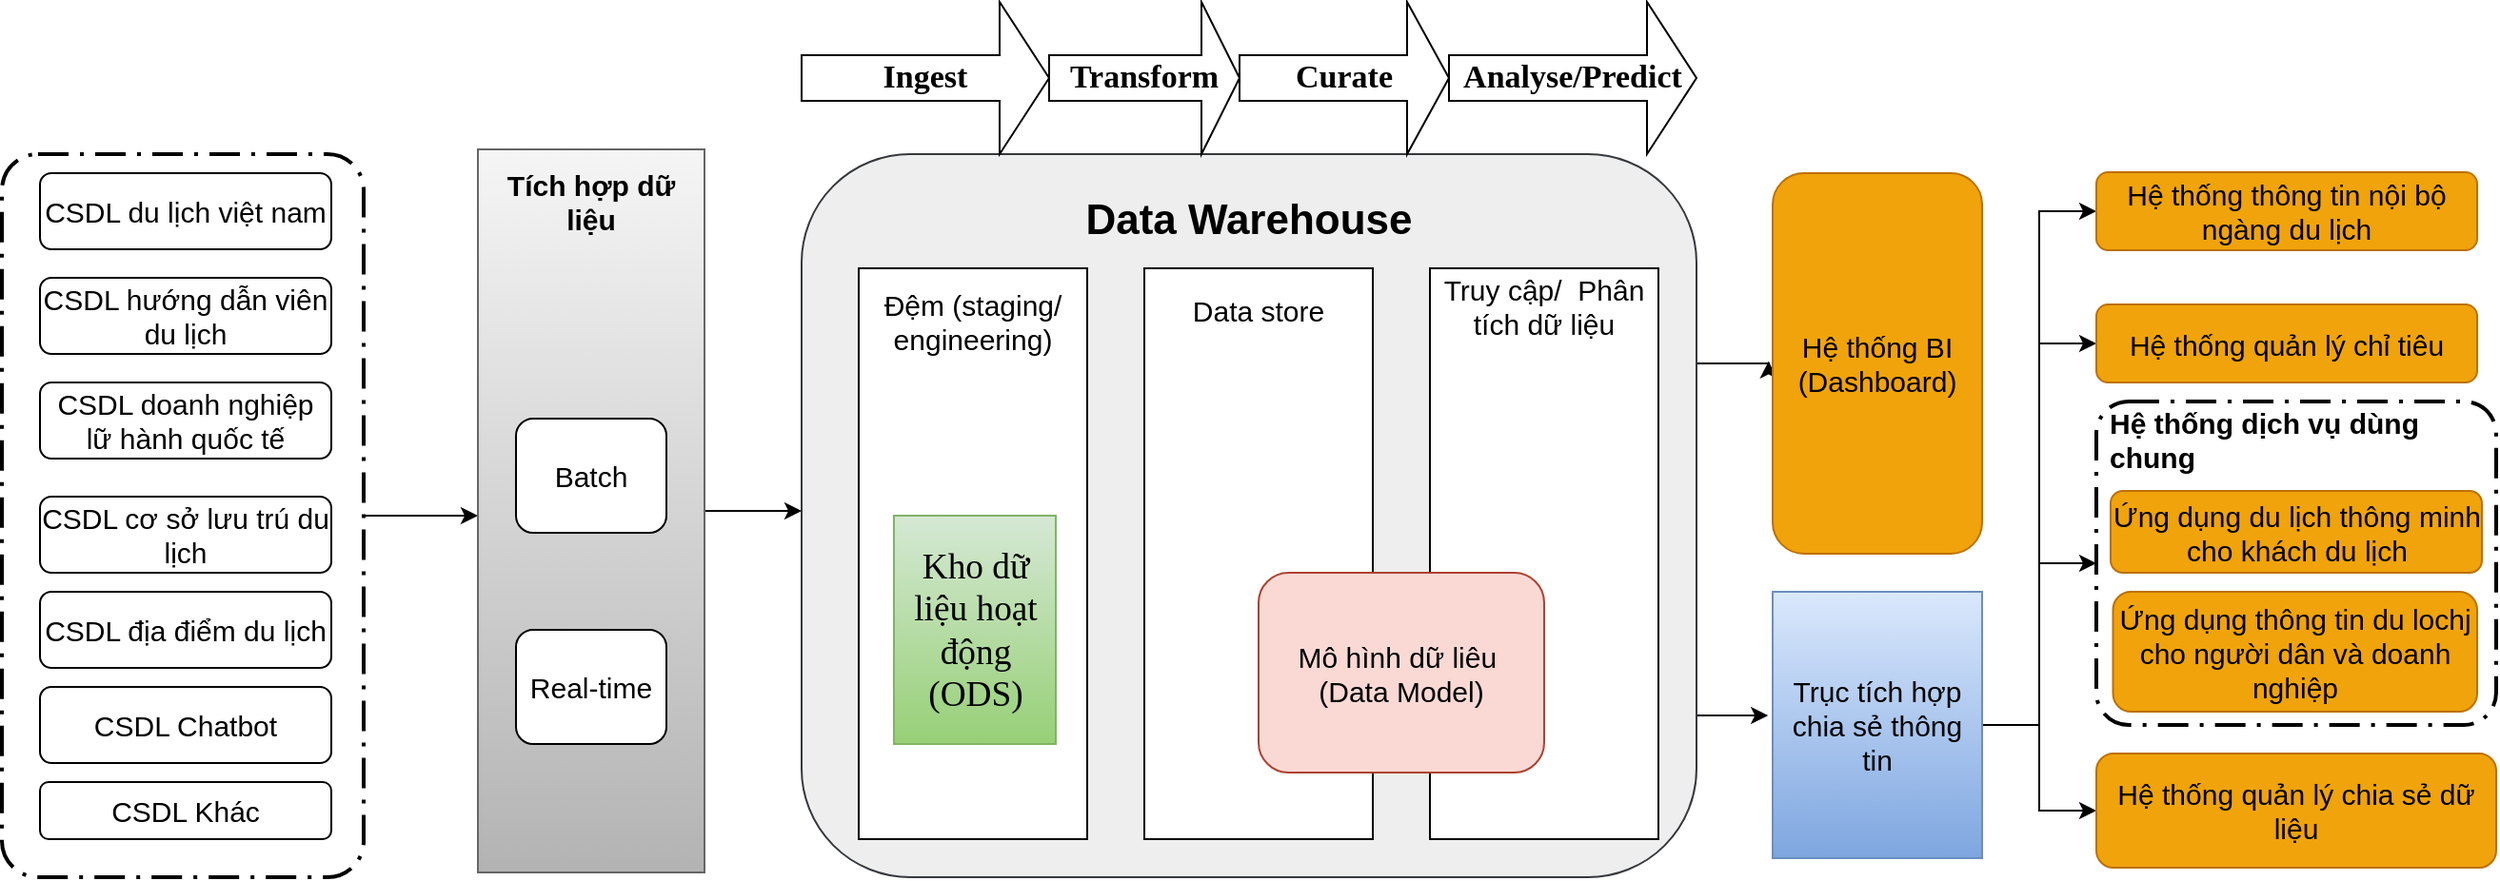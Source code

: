 <mxfile version="19.0.0" type="github" pages="2">
  <diagram id="1Qcaf6288ehqlXWWsb9V" name="Page-1">
    <mxGraphModel dx="1755" dy="1085" grid="1" gridSize="10" guides="1" tooltips="1" connect="1" arrows="1" fold="1" page="1" pageScale="1" pageWidth="850" pageHeight="1100" math="0" shadow="0">
      <root>
        <mxCell id="0" />
        <mxCell id="1" parent="0" />
        <mxCell id="Q7ZKkyx1FFSHODyDmSPV-23" style="edgeStyle=orthogonalEdgeStyle;rounded=0;orthogonalLoop=1;jettySize=auto;html=1;fontSize=15;" parent="1" source="yMdNidDc4UPwe0UghGcY-1" edge="1">
          <mxGeometry relative="1" as="geometry">
            <mxPoint x="310" y="310" as="targetPoint" />
          </mxGeometry>
        </mxCell>
        <mxCell id="yMdNidDc4UPwe0UghGcY-1" value="" style="points=[[0.25,0,0],[0.5,0,0],[0.75,0,0],[1,0.25,0],[1,0.5,0],[1,0.75,0],[0.75,1,0],[0.5,1,0],[0.25,1,0],[0,0.75,0],[0,0.5,0],[0,0.25,0]];rounded=1;arcSize=10;dashed=1;strokeColor=#000000;fillColor=none;gradientColor=none;dashPattern=8 3 1 3;strokeWidth=2;fontStyle=1;fontSize=20;" parent="1" vertex="1">
          <mxGeometry x="60" y="120" width="190" height="380" as="geometry" />
        </mxCell>
        <mxCell id="Q7ZKkyx1FFSHODyDmSPV-28" style="edgeStyle=orthogonalEdgeStyle;rounded=0;orthogonalLoop=1;jettySize=auto;html=1;exitX=1;exitY=0.75;exitDx=0;exitDy=0;entryX=-0.027;entryY=0.672;entryDx=0;entryDy=0;entryPerimeter=0;fontSize=15;" parent="1" edge="1">
          <mxGeometry relative="1" as="geometry">
            <mxPoint x="950" y="415" as="sourcePoint" />
            <mxPoint x="987.57" y="414.51" as="targetPoint" />
          </mxGeometry>
        </mxCell>
        <mxCell id="Z3dsv60K6eEqbvK3-hk6-17" style="edgeStyle=orthogonalEdgeStyle;rounded=0;orthogonalLoop=1;jettySize=auto;html=1;exitX=1;exitY=0.5;exitDx=0;exitDy=0;entryX=-0.019;entryY=0.894;entryDx=0;entryDy=0;entryPerimeter=0;fontSize=15;" edge="1" parent="1">
          <mxGeometry relative="1" as="geometry">
            <mxPoint x="950" y="230" as="sourcePoint" />
            <mxPoint x="987.91" y="228.8" as="targetPoint" />
          </mxGeometry>
        </mxCell>
        <mxCell id="yMdNidDc4UPwe0UghGcY-3" value="" style="rounded=1;whiteSpace=wrap;html=1;fillColor=#eeeeee;strokeColor=#36393d;" parent="1" vertex="1">
          <mxGeometry x="480" y="120" width="470" height="380" as="geometry" />
        </mxCell>
        <mxCell id="yMdNidDc4UPwe0UghGcY-4" value="&lt;font style=&quot;font-size: 22px&quot;&gt;&lt;b&gt;Data Warehouse&lt;/b&gt;&lt;/font&gt;" style="text;html=1;strokeColor=none;fillColor=none;align=center;verticalAlign=middle;whiteSpace=wrap;rounded=0;" parent="1" vertex="1">
          <mxGeometry x="500" y="140" width="430" height="30" as="geometry" />
        </mxCell>
        <mxCell id="yMdNidDc4UPwe0UghGcY-12" value="&lt;b&gt;&lt;font style=&quot;font-size: 17px;&quot;&gt;Ingest&lt;/font&gt;&lt;/b&gt;" style="shape=singleArrow;whiteSpace=wrap;html=1;fontFamily=Times New Roman;fontSize=14;" parent="1" vertex="1">
          <mxGeometry x="480" y="40" width="130" height="80" as="geometry" />
        </mxCell>
        <mxCell id="yMdNidDc4UPwe0UghGcY-13" value="&lt;b&gt;&lt;font style=&quot;font-size: 17px;&quot;&gt;Transform&lt;/font&gt;&lt;/b&gt;" style="shape=singleArrow;whiteSpace=wrap;html=1;fontFamily=Times New Roman;fontSize=14;" parent="1" vertex="1">
          <mxGeometry x="610" y="40" width="100" height="80" as="geometry" />
        </mxCell>
        <mxCell id="yMdNidDc4UPwe0UghGcY-14" value="&lt;b&gt;&lt;font style=&quot;font-size: 17px;&quot;&gt;Curate&lt;/font&gt;&lt;/b&gt;" style="shape=singleArrow;whiteSpace=wrap;html=1;fontFamily=Times New Roman;fontSize=14;" parent="1" vertex="1">
          <mxGeometry x="710" y="40" width="110" height="80" as="geometry" />
        </mxCell>
        <mxCell id="yMdNidDc4UPwe0UghGcY-15" value="&lt;b&gt;&lt;font style=&quot;font-size: 17px;&quot;&gt;Analyse/Predict&lt;/font&gt;&lt;/b&gt;" style="shape=singleArrow;whiteSpace=wrap;html=1;fontFamily=Times New Roman;fontSize=14;" parent="1" vertex="1">
          <mxGeometry x="820" y="40" width="130" height="80" as="geometry" />
        </mxCell>
        <mxCell id="Q7ZKkyx1FFSHODyDmSPV-22" style="edgeStyle=orthogonalEdgeStyle;rounded=0;orthogonalLoop=1;jettySize=auto;html=1;fontSize=15;" parent="1" source="Q7ZKkyx1FFSHODyDmSPV-8" edge="1">
          <mxGeometry relative="1" as="geometry">
            <mxPoint x="480" y="307.5" as="targetPoint" />
          </mxGeometry>
        </mxCell>
        <mxCell id="Q7ZKkyx1FFSHODyDmSPV-8" value="" style="rounded=0;whiteSpace=wrap;html=1;fontSize=15;fillColor=#f5f5f5;gradientColor=#b3b3b3;strokeColor=#666666;" parent="1" vertex="1">
          <mxGeometry x="310" y="117.5" width="119" height="380" as="geometry" />
        </mxCell>
        <mxCell id="Q7ZKkyx1FFSHODyDmSPV-9" value="&lt;b&gt;Tích hợp dữ liệu&lt;/b&gt;" style="text;html=1;strokeColor=none;fillColor=none;align=center;verticalAlign=middle;whiteSpace=wrap;rounded=0;fontSize=15;" parent="1" vertex="1">
          <mxGeometry x="310" y="130" width="119" height="30" as="geometry" />
        </mxCell>
        <mxCell id="Q7ZKkyx1FFSHODyDmSPV-10" value="Batch" style="rounded=1;whiteSpace=wrap;html=1;fontSize=15;" parent="1" vertex="1">
          <mxGeometry x="330" y="259" width="79" height="60" as="geometry" />
        </mxCell>
        <mxCell id="Q7ZKkyx1FFSHODyDmSPV-11" value="Real-time" style="rounded=1;whiteSpace=wrap;html=1;fontSize=15;" parent="1" vertex="1">
          <mxGeometry x="330" y="370" width="79" height="60" as="geometry" />
        </mxCell>
        <mxCell id="Q7ZKkyx1FFSHODyDmSPV-12" value="" style="rounded=0;whiteSpace=wrap;html=1;fontSize=15;" parent="1" vertex="1">
          <mxGeometry x="510" y="180" width="120" height="300" as="geometry" />
        </mxCell>
        <mxCell id="Q7ZKkyx1FFSHODyDmSPV-13" value="Đệm (staging/ engineering)" style="text;html=1;strokeColor=none;fillColor=none;align=center;verticalAlign=middle;whiteSpace=wrap;rounded=0;fontSize=15;" parent="1" vertex="1">
          <mxGeometry x="515" y="185" width="110" height="45" as="geometry" />
        </mxCell>
        <mxCell id="Q7ZKkyx1FFSHODyDmSPV-14" value="&lt;span style=&quot;font-size:14.0pt;font-family:&amp;quot;Times New Roman&amp;quot;,serif;&lt;br/&gt;mso-fareast-font-family:&amp;quot;Times New Roman&amp;quot;;mso-ansi-language:EN-US;mso-fareast-language:&lt;br/&gt;EN-US;mso-bidi-language:AR-SA&quot;&gt;Kho dữ liệu hoạt động (ODS)&lt;/span&gt;" style="rounded=0;whiteSpace=wrap;html=1;fontSize=15;fillColor=#d5e8d4;gradientColor=#97d077;strokeColor=#82b366;" parent="1" vertex="1">
          <mxGeometry x="528.5" y="310" width="85" height="120" as="geometry" />
        </mxCell>
        <mxCell id="Q7ZKkyx1FFSHODyDmSPV-15" value="" style="rounded=0;whiteSpace=wrap;html=1;fontSize=20;" parent="1" vertex="1">
          <mxGeometry x="660" y="180" width="120" height="300" as="geometry" />
        </mxCell>
        <mxCell id="Q7ZKkyx1FFSHODyDmSPV-16" value="&lt;font style=&quot;font-size: 15px;&quot;&gt;Data store&lt;/font&gt;" style="text;html=1;strokeColor=none;fillColor=none;align=center;verticalAlign=middle;whiteSpace=wrap;rounded=0;fontSize=20;" parent="1" vertex="1">
          <mxGeometry x="660" y="185" width="120" height="30" as="geometry" />
        </mxCell>
        <mxCell id="Q7ZKkyx1FFSHODyDmSPV-17" value="" style="rounded=0;whiteSpace=wrap;html=1;fontSize=15;" parent="1" vertex="1">
          <mxGeometry x="810" y="180" width="120" height="300" as="geometry" />
        </mxCell>
        <mxCell id="Q7ZKkyx1FFSHODyDmSPV-18" value="Truy cập/&amp;nbsp; Phân tích dữ liệu" style="text;html=1;strokeColor=none;fillColor=none;align=center;verticalAlign=middle;whiteSpace=wrap;rounded=0;fontSize=15;" parent="1" vertex="1">
          <mxGeometry x="810" y="185" width="120" height="30" as="geometry" />
        </mxCell>
        <mxCell id="Q7ZKkyx1FFSHODyDmSPV-20" value="Mô hình dữ liêu&amp;nbsp; (Data Model)" style="rounded=1;whiteSpace=wrap;html=1;fontSize=15;fillColor=#fad9d5;strokeColor=#ae4132;" parent="1" vertex="1">
          <mxGeometry x="720" y="340" width="150" height="105" as="geometry" />
        </mxCell>
        <mxCell id="Q7ZKkyx1FFSHODyDmSPV-24" value="Hệ thống BI (Dashboard)" style="rounded=1;whiteSpace=wrap;html=1;fontSize=15;fillColor=#f0a30a;fontColor=#000000;strokeColor=#BD7000;" parent="1" vertex="1">
          <mxGeometry x="990" y="130" width="110" height="200" as="geometry" />
        </mxCell>
        <mxCell id="Z3dsv60K6eEqbvK3-hk6-13" style="edgeStyle=orthogonalEdgeStyle;rounded=0;orthogonalLoop=1;jettySize=auto;html=1;entryX=0;entryY=0.5;entryDx=0;entryDy=0;" edge="1" parent="1" source="Q7ZKkyx1FFSHODyDmSPV-27" target="Z3dsv60K6eEqbvK3-hk6-1">
          <mxGeometry relative="1" as="geometry">
            <mxPoint x="1140" y="140" as="targetPoint" />
          </mxGeometry>
        </mxCell>
        <mxCell id="Z3dsv60K6eEqbvK3-hk6-14" style="edgeStyle=orthogonalEdgeStyle;rounded=0;orthogonalLoop=1;jettySize=auto;html=1;entryX=0;entryY=0.5;entryDx=0;entryDy=0;" edge="1" parent="1" source="Q7ZKkyx1FFSHODyDmSPV-27" target="Z3dsv60K6eEqbvK3-hk6-2">
          <mxGeometry relative="1" as="geometry" />
        </mxCell>
        <mxCell id="Z3dsv60K6eEqbvK3-hk6-15" style="edgeStyle=orthogonalEdgeStyle;rounded=0;orthogonalLoop=1;jettySize=auto;html=1;entryX=0;entryY=0.5;entryDx=0;entryDy=0;entryPerimeter=0;" edge="1" parent="1" source="Q7ZKkyx1FFSHODyDmSPV-27" target="Z3dsv60K6eEqbvK3-hk6-4">
          <mxGeometry relative="1" as="geometry" />
        </mxCell>
        <mxCell id="Z3dsv60K6eEqbvK3-hk6-16" style="edgeStyle=orthogonalEdgeStyle;rounded=0;orthogonalLoop=1;jettySize=auto;html=1;entryX=0;entryY=0.5;entryDx=0;entryDy=0;" edge="1" parent="1" source="Q7ZKkyx1FFSHODyDmSPV-27" target="Z3dsv60K6eEqbvK3-hk6-10">
          <mxGeometry relative="1" as="geometry" />
        </mxCell>
        <mxCell id="Q7ZKkyx1FFSHODyDmSPV-27" value="Trục tích hợp chia sẻ thông tin" style="rounded=0;whiteSpace=wrap;html=1;fontSize=15;fillColor=#dae8fc;gradientColor=#7ea6e0;strokeColor=#6c8ebf;" parent="1" vertex="1">
          <mxGeometry x="990" y="350" width="110" height="140" as="geometry" />
        </mxCell>
        <mxCell id="m4GVvgwctqwMzovrwayK-1" value="&lt;font style=&quot;font-size: 15px;&quot;&gt;CSDL du lịch việt nam&lt;/font&gt;" style="rounded=1;whiteSpace=wrap;html=1;" parent="1" vertex="1">
          <mxGeometry x="80" y="130" width="153" height="40" as="geometry" />
        </mxCell>
        <mxCell id="m4GVvgwctqwMzovrwayK-2" value="&lt;font style=&quot;font-size: 15px;&quot;&gt;CSDL hướng dẫn viên du lịch&lt;/font&gt;" style="rounded=1;whiteSpace=wrap;html=1;" parent="1" vertex="1">
          <mxGeometry x="80" y="185" width="153" height="40" as="geometry" />
        </mxCell>
        <mxCell id="m4GVvgwctqwMzovrwayK-3" value="&lt;font style=&quot;font-size: 15px;&quot;&gt;CSDL doanh nghiệp lữ hành quốc tế&lt;/font&gt;" style="rounded=1;whiteSpace=wrap;html=1;" parent="1" vertex="1">
          <mxGeometry x="80" y="240" width="153" height="40" as="geometry" />
        </mxCell>
        <mxCell id="m4GVvgwctqwMzovrwayK-4" value="&lt;font style=&quot;font-size: 15px;&quot;&gt;CSDL Khác&lt;/font&gt;" style="rounded=1;whiteSpace=wrap;html=1;" parent="1" vertex="1">
          <mxGeometry x="80" y="450" width="153" height="30" as="geometry" />
        </mxCell>
        <mxCell id="m4GVvgwctqwMzovrwayK-5" value="&lt;font style=&quot;font-size: 15px;&quot;&gt;CSDL cơ sở lưu trú du lịch&lt;/font&gt;" style="rounded=1;whiteSpace=wrap;html=1;" parent="1" vertex="1">
          <mxGeometry x="80" y="300" width="153" height="40" as="geometry" />
        </mxCell>
        <mxCell id="m4GVvgwctqwMzovrwayK-6" value="&lt;font style=&quot;font-size: 15px;&quot;&gt;CSDL Chatbot&lt;/font&gt;" style="rounded=1;whiteSpace=wrap;html=1;" parent="1" vertex="1">
          <mxGeometry x="80" y="400" width="153" height="40" as="geometry" />
        </mxCell>
        <mxCell id="m4GVvgwctqwMzovrwayK-7" value="&lt;font style=&quot;font-size: 15px;&quot;&gt;CSDL địa điểm du lịch&lt;/font&gt;" style="rounded=1;whiteSpace=wrap;html=1;" parent="1" vertex="1">
          <mxGeometry x="80" y="350" width="153" height="40" as="geometry" />
        </mxCell>
        <mxCell id="Z3dsv60K6eEqbvK3-hk6-1" value="Hệ thống thông tin nội bộ ngàng du lịch" style="rounded=1;whiteSpace=wrap;html=1;fontSize=15;fillColor=#f0a30a;fontColor=#000000;strokeColor=#BD7000;" vertex="1" parent="1">
          <mxGeometry x="1160" y="129.5" width="200" height="41" as="geometry" />
        </mxCell>
        <mxCell id="Z3dsv60K6eEqbvK3-hk6-2" value="Hệ thống quản lý chỉ tiêu" style="rounded=1;whiteSpace=wrap;html=1;fontSize=15;fillColor=#f0a30a;fontColor=#000000;strokeColor=#BD7000;" vertex="1" parent="1">
          <mxGeometry x="1160" y="199" width="200" height="41" as="geometry" />
        </mxCell>
        <mxCell id="Z3dsv60K6eEqbvK3-hk6-4" value="" style="points=[[0.25,0,0],[0.5,0,0],[0.75,0,0],[1,0.25,0],[1,0.5,0],[1,0.75,0],[0.75,1,0],[0.5,1,0],[0.25,1,0],[0,0.75,0],[0,0.5,0],[0,0.25,0]];rounded=1;arcSize=10;dashed=1;strokeColor=#000000;fillColor=none;gradientColor=none;dashPattern=8 3 1 3;strokeWidth=2;fontStyle=1;fontSize=20;" vertex="1" parent="1">
          <mxGeometry x="1160" y="250" width="210" height="170" as="geometry" />
        </mxCell>
        <mxCell id="Z3dsv60K6eEqbvK3-hk6-5" value="&lt;b&gt;&lt;font style=&quot;font-size: 15px;&quot;&gt;Hệ thống dịch vụ dùng chung&lt;/font&gt;&lt;/b&gt;" style="text;html=1;strokeColor=none;fillColor=none;align=left;verticalAlign=middle;whiteSpace=wrap;rounded=0;" vertex="1" parent="1">
          <mxGeometry x="1165" y="250" width="205" height="40" as="geometry" />
        </mxCell>
        <mxCell id="Z3dsv60K6eEqbvK3-hk6-7" value="Ứng dụng du lịch thông minh cho khách du lịch" style="rounded=1;whiteSpace=wrap;html=1;fontSize=15;fillColor=#f0a30a;fontColor=#000000;strokeColor=#BD7000;" vertex="1" parent="1">
          <mxGeometry x="1167.5" y="297" width="195" height="43" as="geometry" />
        </mxCell>
        <mxCell id="Z3dsv60K6eEqbvK3-hk6-9" value="Ứng dụng thông tin du lochj cho người dân và doanh nghiệp" style="rounded=1;whiteSpace=wrap;html=1;fontSize=15;fillColor=#f0a30a;fontColor=#000000;strokeColor=#BD7000;" vertex="1" parent="1">
          <mxGeometry x="1168.75" y="350" width="191.25" height="63" as="geometry" />
        </mxCell>
        <mxCell id="Z3dsv60K6eEqbvK3-hk6-10" value="Hệ thống quản lý chia sẻ dữ liệu" style="rounded=1;whiteSpace=wrap;html=1;fontSize=15;fillColor=#f0a30a;fontColor=#000000;strokeColor=#BD7000;" vertex="1" parent="1">
          <mxGeometry x="1160" y="435" width="210" height="60" as="geometry" />
        </mxCell>
      </root>
    </mxGraphModel>
  </diagram>
  <diagram id="3zSaYKXGGkovZ__-gUdE" name="Page-2">
    <mxGraphModel dx="1135" dy="702" grid="1" gridSize="10" guides="1" tooltips="1" connect="1" arrows="1" fold="1" page="1" pageScale="1" pageWidth="850" pageHeight="1100" math="0" shadow="0">
      <root>
        <mxCell id="0" />
        <mxCell id="1" parent="0" />
        <mxCell id="zzv-11EYJt3nk6hofZCp-1" style="edgeStyle=orthogonalEdgeStyle;rounded=0;orthogonalLoop=1;jettySize=auto;html=1;fontSize=15;" parent="1" source="zzv-11EYJt3nk6hofZCp-2" edge="1">
          <mxGeometry relative="1" as="geometry">
            <mxPoint x="480" y="310" as="targetPoint" />
          </mxGeometry>
        </mxCell>
        <mxCell id="zzv-11EYJt3nk6hofZCp-2" value="" style="points=[[0.25,0,0],[0.5,0,0],[0.75,0,0],[1,0.25,0],[1,0.5,0],[1,0.75,0],[0.75,1,0],[0.5,1,0],[0.25,1,0],[0,0.75,0],[0,0.5,0],[0,0.25,0]];rounded=1;arcSize=10;dashed=1;strokeColor=#000000;fillColor=none;gradientColor=none;dashPattern=8 3 1 3;strokeWidth=2;fontStyle=1;fontSize=20;" parent="1" vertex="1">
          <mxGeometry x="230" y="120" width="193" height="380" as="geometry" />
        </mxCell>
        <mxCell id="p5Cemq3Gxw0EvmDBvIG9-2" style="edgeStyle=orthogonalEdgeStyle;rounded=0;orthogonalLoop=1;jettySize=auto;html=1;exitX=1;exitY=0.25;exitDx=0;exitDy=0;entryX=-0.001;entryY=0.426;entryDx=0;entryDy=0;entryPerimeter=0;" edge="1" parent="1" source="zzv-11EYJt3nk6hofZCp-4" target="zzv-11EYJt3nk6hofZCp-44">
          <mxGeometry relative="1" as="geometry" />
        </mxCell>
        <mxCell id="p5Cemq3Gxw0EvmDBvIG9-7" style="edgeStyle=orthogonalEdgeStyle;rounded=0;orthogonalLoop=1;jettySize=auto;html=1;exitX=1;exitY=0.75;exitDx=0;exitDy=0;entryX=0;entryY=0.406;entryDx=0;entryDy=0;entryPerimeter=0;" edge="1" parent="1" source="zzv-11EYJt3nk6hofZCp-4" target="p5Cemq3Gxw0EvmDBvIG9-3">
          <mxGeometry relative="1" as="geometry" />
        </mxCell>
        <mxCell id="zzv-11EYJt3nk6hofZCp-4" value="" style="rounded=1;whiteSpace=wrap;html=1;fillColor=#bac8d3;strokeColor=#23445d;" parent="1" vertex="1">
          <mxGeometry x="480" y="120" width="470" height="380" as="geometry" />
        </mxCell>
        <mxCell id="zzv-11EYJt3nk6hofZCp-5" value="&lt;font style=&quot;font-size: 22px&quot;&gt;&lt;b&gt;Cụm máy chủ DWH&lt;/b&gt;&lt;/font&gt;" style="text;html=1;strokeColor=none;fillColor=none;align=center;verticalAlign=middle;whiteSpace=wrap;rounded=0;" parent="1" vertex="1">
          <mxGeometry x="500" y="140" width="430" height="30" as="geometry" />
        </mxCell>
        <mxCell id="zzv-11EYJt3nk6hofZCp-10" value="&lt;font style=&quot;font-size: 15px;&quot;&gt;CSDL du lịch việt nam&lt;/font&gt;" style="rounded=1;whiteSpace=wrap;html=1;" parent="1" vertex="1">
          <mxGeometry x="250" y="140" width="153" height="30" as="geometry" />
        </mxCell>
        <mxCell id="zzv-11EYJt3nk6hofZCp-11" value="&lt;font style=&quot;font-size: 15px;&quot;&gt;CSDL hướng dẫn viên du lịch&lt;/font&gt;" style="rounded=1;whiteSpace=wrap;html=1;" parent="1" vertex="1">
          <mxGeometry x="250" y="185" width="153" height="40" as="geometry" />
        </mxCell>
        <mxCell id="zzv-11EYJt3nk6hofZCp-12" value="&lt;font style=&quot;font-size: 15px;&quot;&gt;CSDL doanh nghiệp lữ hành quốc tế&lt;/font&gt;" style="rounded=1;whiteSpace=wrap;html=1;" parent="1" vertex="1">
          <mxGeometry x="250" y="240" width="153" height="40" as="geometry" />
        </mxCell>
        <mxCell id="zzv-11EYJt3nk6hofZCp-14" value="&lt;font style=&quot;font-size: 15px;&quot;&gt;CSDL Khác&lt;/font&gt;" style="rounded=1;whiteSpace=wrap;html=1;" parent="1" vertex="1">
          <mxGeometry x="250" y="450" width="153" height="30" as="geometry" />
        </mxCell>
        <mxCell id="zzv-11EYJt3nk6hofZCp-17" value="" style="rounded=0;whiteSpace=wrap;html=1;fontSize=15;fillColor=#d5e8d4;gradientColor=#97d077;strokeColor=#82b366;" parent="1" vertex="1">
          <mxGeometry x="520" y="212.5" width="119" height="280" as="geometry" />
        </mxCell>
        <mxCell id="zzv-11EYJt3nk6hofZCp-18" value="&lt;b&gt;Tích hợp dữ liệu&lt;/b&gt;" style="text;html=1;strokeColor=none;fillColor=none;align=center;verticalAlign=middle;whiteSpace=wrap;rounded=0;fontSize=15;" parent="1" vertex="1">
          <mxGeometry x="520" y="225" width="119" height="30" as="geometry" />
        </mxCell>
        <mxCell id="zzv-11EYJt3nk6hofZCp-19" value="Batch" style="rounded=1;whiteSpace=wrap;html=1;fontSize=15;" parent="1" vertex="1">
          <mxGeometry x="540" y="308.75" width="79" height="60" as="geometry" />
        </mxCell>
        <mxCell id="zzv-11EYJt3nk6hofZCp-20" value="Real-time" style="rounded=1;whiteSpace=wrap;html=1;fontSize=15;" parent="1" vertex="1">
          <mxGeometry x="540" y="410" width="79" height="60" as="geometry" />
        </mxCell>
        <mxCell id="zzv-11EYJt3nk6hofZCp-41" value="" style="rounded=0;whiteSpace=wrap;html=1;fontSize=15;fillColor=#f5f5f5;gradientColor=#b3b3b3;strokeColor=#666666;" parent="1" vertex="1">
          <mxGeometry x="690" y="213" width="230" height="277" as="geometry" />
        </mxCell>
        <mxCell id="zzv-11EYJt3nk6hofZCp-42" value="&lt;font style=&quot;font-size: 20px;&quot;&gt;ODS&lt;/font&gt;" style="rounded=0;whiteSpace=wrap;html=1;fontSize=15;fillColor=#d5e8d4;gradientColor=#97d077;strokeColor=#82b366;" parent="1" vertex="1">
          <mxGeometry x="710" y="360" width="190" height="120" as="geometry" />
        </mxCell>
        <mxCell id="zzv-11EYJt3nk6hofZCp-43" value="&lt;b&gt;DWH&lt;/b&gt;" style="text;html=1;strokeColor=none;fillColor=none;align=center;verticalAlign=middle;whiteSpace=wrap;rounded=0;fontSize=15;" parent="1" vertex="1">
          <mxGeometry x="710" y="225" width="190" height="30" as="geometry" />
        </mxCell>
        <mxCell id="zzv-11EYJt3nk6hofZCp-44" value="" style="rounded=0;whiteSpace=wrap;html=1;fontSize=15;fillColor=#d0cee2;strokeColor=#56517e;" parent="1" vertex="1">
          <mxGeometry x="1070" y="130" width="170" height="200" as="geometry" />
        </mxCell>
        <mxCell id="zzv-11EYJt3nk6hofZCp-45" value="&lt;b&gt;&lt;font style=&quot;font-size: 20px;&quot;&gt;Cụm máy chủ BI&lt;/font&gt;&lt;/b&gt;" style="text;html=1;strokeColor=none;fillColor=none;align=center;verticalAlign=middle;whiteSpace=wrap;rounded=0;fontSize=15;" parent="1" vertex="1">
          <mxGeometry x="1080" y="130" width="150" height="50" as="geometry" />
        </mxCell>
        <mxCell id="zzv-11EYJt3nk6hofZCp-46" value="Hệ thống BI (Dashboard)" style="rounded=1;whiteSpace=wrap;html=1;fontSize=15;fillColor=#f0a30a;fontColor=#000000;strokeColor=#BD7000;" parent="1" vertex="1">
          <mxGeometry x="1075" y="188.75" width="160" height="120" as="geometry" />
        </mxCell>
        <mxCell id="p5Cemq3Gxw0EvmDBvIG9-3" value="" style="rounded=0;whiteSpace=wrap;html=1;fontSize=15;fillColor=#d0cee2;strokeColor=#56517e;" vertex="1" parent="1">
          <mxGeometry x="1070" y="340" width="170" height="160" as="geometry" />
        </mxCell>
        <mxCell id="p5Cemq3Gxw0EvmDBvIG9-4" value="&lt;b&gt;&lt;font style=&quot;font-size: 20px;&quot;&gt;Cụm máy chủ&amp;nbsp;&lt;br&gt;cho các ứng dụng&amp;nbsp;&lt;br&gt;&lt;/font&gt;&lt;/b&gt;" style="text;html=1;strokeColor=none;fillColor=none;align=center;verticalAlign=middle;whiteSpace=wrap;rounded=0;fontSize=15;" vertex="1" parent="1">
          <mxGeometry x="1080" y="350" width="150" height="70" as="geometry" />
        </mxCell>
        <mxCell id="p5Cemq3Gxw0EvmDBvIG9-5" value="Hệ thống phục vụ người dân và doanh nghiệp" style="rounded=1;whiteSpace=wrap;html=1;fontSize=15;fillColor=#f0a30a;fontColor=#000000;strokeColor=#BD7000;" vertex="1" parent="1">
          <mxGeometry x="1075" y="430" width="160" height="60" as="geometry" />
        </mxCell>
        <mxCell id="p5Cemq3Gxw0EvmDBvIG9-8" value="&lt;font style=&quot;font-size: 15px;&quot;&gt;CSDL cơ sở lưu trú du lịch&lt;/font&gt;" style="rounded=1;whiteSpace=wrap;html=1;" vertex="1" parent="1">
          <mxGeometry x="250" y="300" width="153" height="40" as="geometry" />
        </mxCell>
        <mxCell id="p5Cemq3Gxw0EvmDBvIG9-9" value="&lt;font style=&quot;font-size: 15px;&quot;&gt;CSDL Chatbot&lt;/font&gt;" style="rounded=1;whiteSpace=wrap;html=1;" vertex="1" parent="1">
          <mxGeometry x="250" y="400" width="153" height="40" as="geometry" />
        </mxCell>
        <mxCell id="p5Cemq3Gxw0EvmDBvIG9-10" value="&lt;font style=&quot;font-size: 15px;&quot;&gt;CSDL địa điểm du lịch&lt;/font&gt;" style="rounded=1;whiteSpace=wrap;html=1;" vertex="1" parent="1">
          <mxGeometry x="250" y="350" width="153" height="40" as="geometry" />
        </mxCell>
      </root>
    </mxGraphModel>
  </diagram>
</mxfile>
